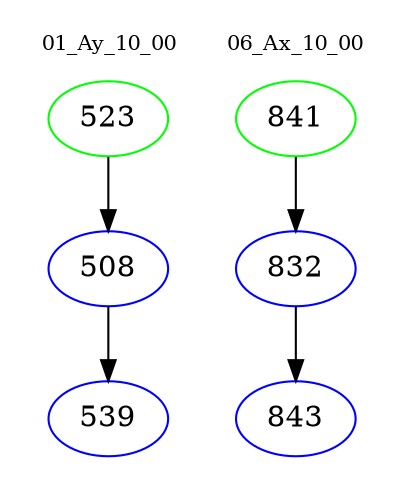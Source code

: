 digraph{
subgraph cluster_0 {
color = white
label = "01_Ay_10_00";
fontsize=10;
T0_523 [label="523", color="green"]
T0_523 -> T0_508 [color="black"]
T0_508 [label="508", color="blue"]
T0_508 -> T0_539 [color="black"]
T0_539 [label="539", color="blue"]
}
subgraph cluster_1 {
color = white
label = "06_Ax_10_00";
fontsize=10;
T1_841 [label="841", color="green"]
T1_841 -> T1_832 [color="black"]
T1_832 [label="832", color="blue"]
T1_832 -> T1_843 [color="black"]
T1_843 [label="843", color="blue"]
}
}
